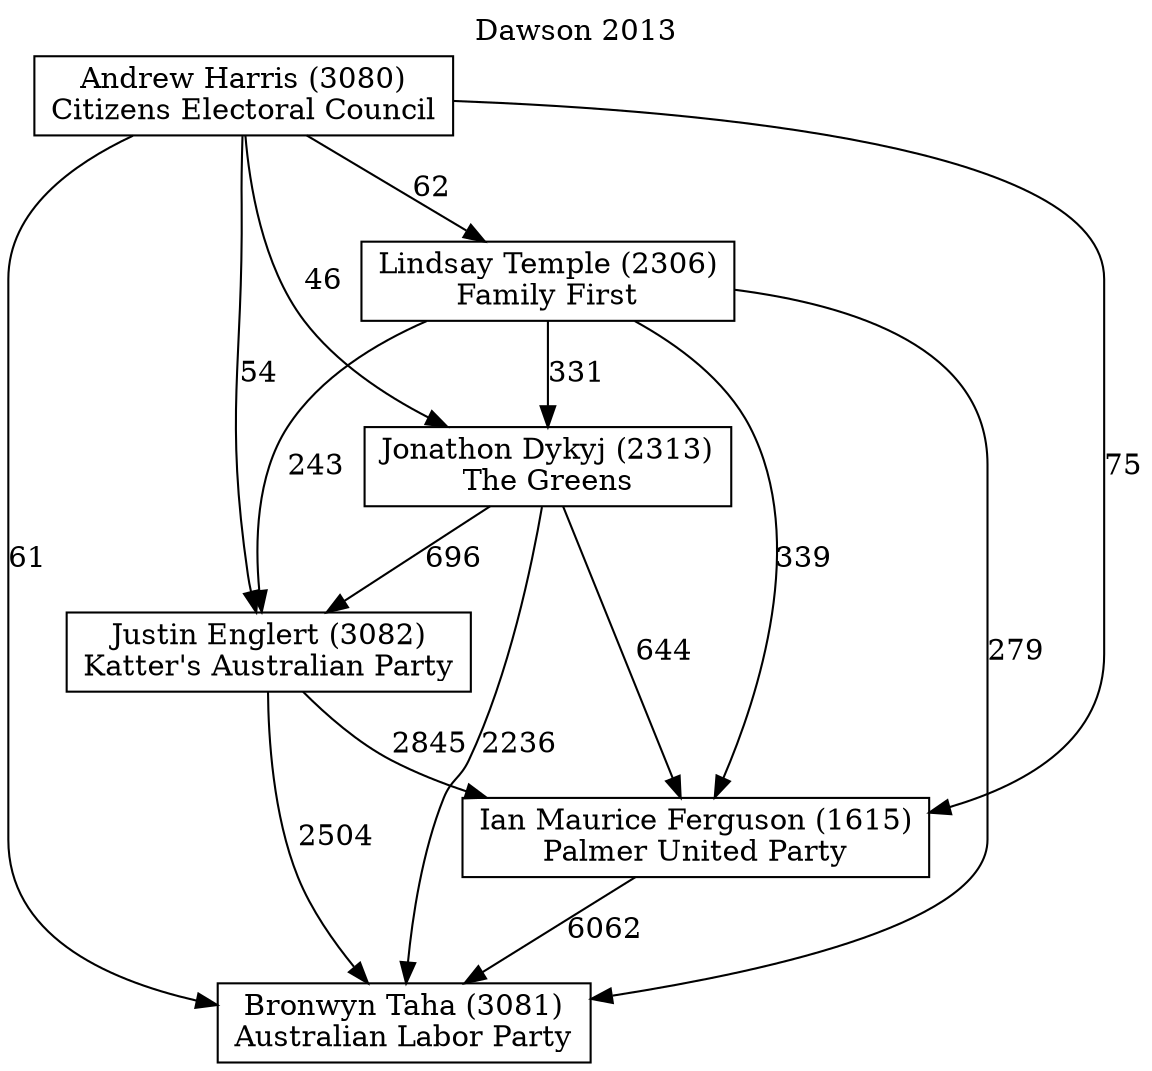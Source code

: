 // House preference flow
digraph "Bronwyn Taha (3081)_Dawson_2013" {
	graph [label="Dawson 2013" labelloc=t mclimit=10]
	node [shape=box]
	"Bronwyn Taha (3081)" [label="Bronwyn Taha (3081)
Australian Labor Party"]
	"Ian Maurice Ferguson (1615)" [label="Ian Maurice Ferguson (1615)
Palmer United Party"]
	"Justin Englert (3082)" [label="Justin Englert (3082)
Katter's Australian Party"]
	"Jonathon Dykyj (2313)" [label="Jonathon Dykyj (2313)
The Greens"]
	"Lindsay Temple (2306)" [label="Lindsay Temple (2306)
Family First"]
	"Andrew Harris (3080)" [label="Andrew Harris (3080)
Citizens Electoral Council"]
	"Ian Maurice Ferguson (1615)" -> "Bronwyn Taha (3081)" [label=6062]
	"Justin Englert (3082)" -> "Ian Maurice Ferguson (1615)" [label=2845]
	"Jonathon Dykyj (2313)" -> "Justin Englert (3082)" [label=696]
	"Lindsay Temple (2306)" -> "Jonathon Dykyj (2313)" [label=331]
	"Andrew Harris (3080)" -> "Lindsay Temple (2306)" [label=62]
	"Justin Englert (3082)" -> "Bronwyn Taha (3081)" [label=2504]
	"Jonathon Dykyj (2313)" -> "Bronwyn Taha (3081)" [label=2236]
	"Lindsay Temple (2306)" -> "Bronwyn Taha (3081)" [label=279]
	"Andrew Harris (3080)" -> "Bronwyn Taha (3081)" [label=61]
	"Andrew Harris (3080)" -> "Jonathon Dykyj (2313)" [label=46]
	"Lindsay Temple (2306)" -> "Justin Englert (3082)" [label=243]
	"Andrew Harris (3080)" -> "Justin Englert (3082)" [label=54]
	"Jonathon Dykyj (2313)" -> "Ian Maurice Ferguson (1615)" [label=644]
	"Lindsay Temple (2306)" -> "Ian Maurice Ferguson (1615)" [label=339]
	"Andrew Harris (3080)" -> "Ian Maurice Ferguson (1615)" [label=75]
}
